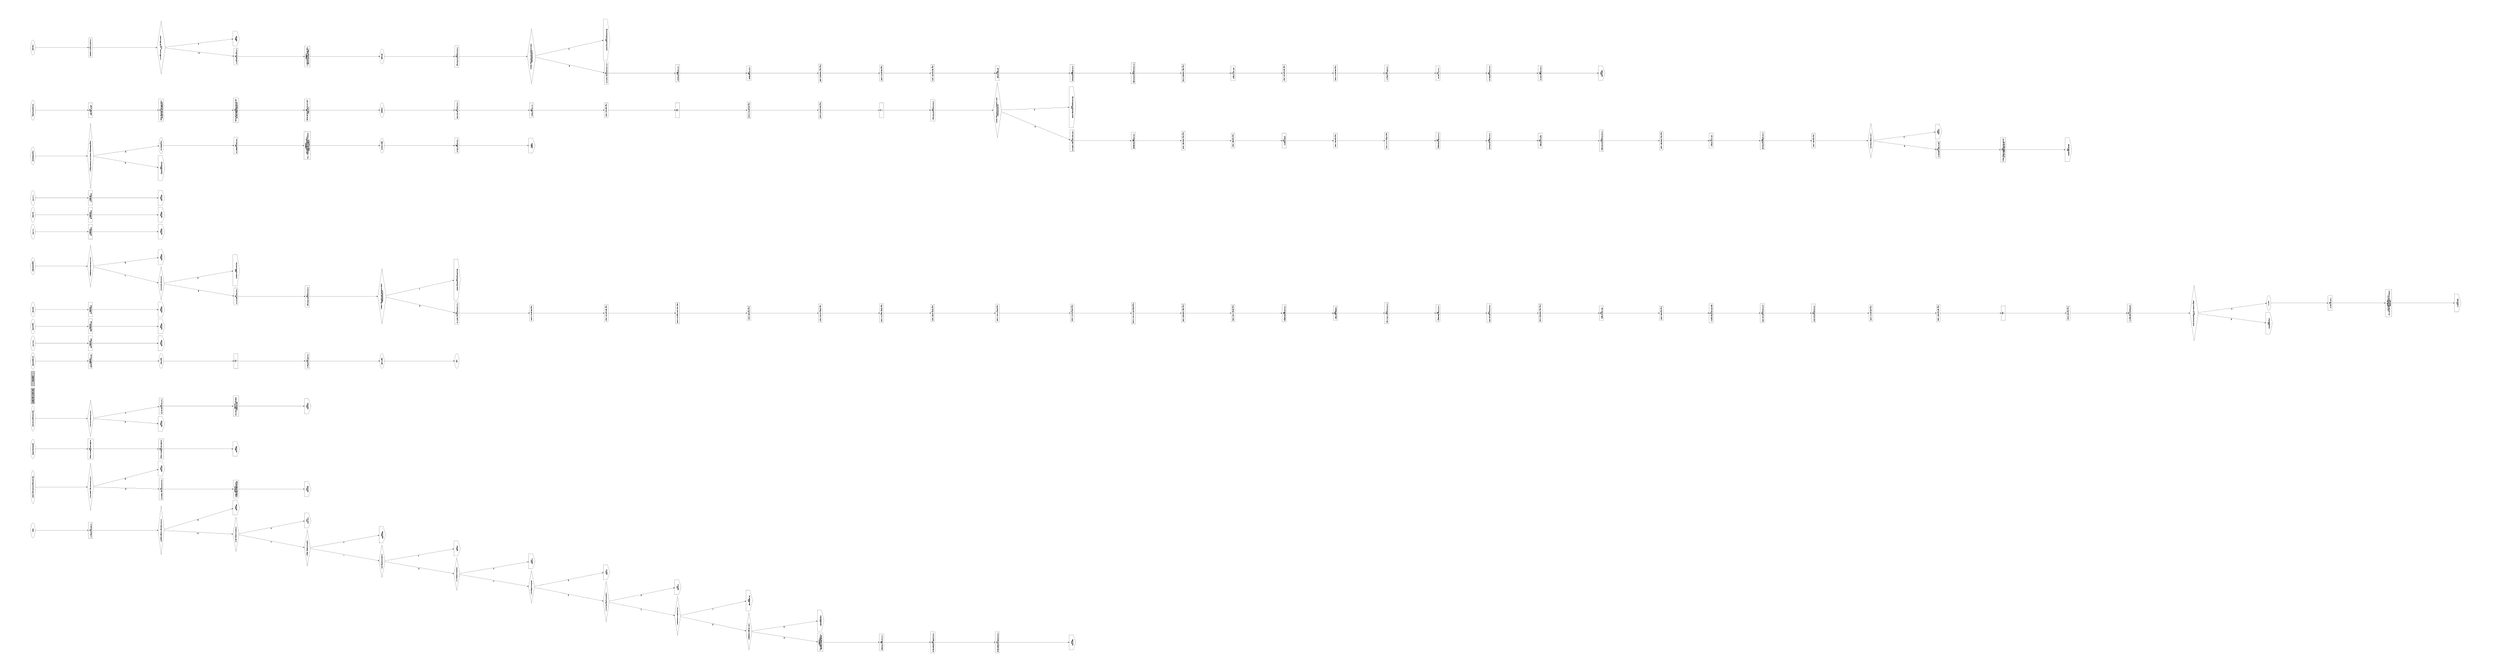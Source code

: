 digraph {

// Graph Attributes
graph[page="8.5,11" ratio="auto" pagedir="BR" orientation="landscape" margin="0.25" nodesep="0.25" ]

// Nodes
0[margin="0.125"fontsize="10"width="2"shape="oval"label="START"]
256[margin="0.125"fontsize="10"width="2"shape="diamond"label="Is Low Demin Water pressure FSS B = 1?"]
257[margin="0.125"fontsize="10"width="2"shape="box"label="Set:\nLow Demin Water pressure FSS B to 1"]
2[margin="0.125"fontsize="10"width="2"shape="box"label="Set:\n1A Sample In Progress to 1"]
258[margin="0.125"fontsize="10"width="2"shape="box"label="LogEvent:\n Demin water pressure is low - \n1A Causticizer stream aborted"]
259[margin="0.125"fontsize="10"width="2"shape="invhouse"label="Goto:\nSkip_Stream"]
261[margin="0.125"fontsize="10"width="2"shape="oval"label="Trigger_Intensity_Test"]
6[margin="0.125"fontsize="10"width="2"shape="diamond"label="Is Enable Disable 1A Caust from DCS = 0?"]
262[margin="0.125"fontsize="10"width="2"shape="box"label="Set:\nhidden 1A Intensity Test Trigger to \n1"]
263[margin="0.125"fontsize="10"width="2"shape="box"label="Set:\nhidden 1A Intensity Test Trigger to \n0"]
264[margin="0.125"fontsize="10"width="2"shape="invhouse"label="Goto:\nEnd_Stream"]
10250[margin="0.125"fontsize="10"width="2"shape="invhouse"label="Goto:\nSkip_Stream"]
9997[margin="0.125"fontsize="10"width="2"shape="box"label="Config: Year - Month - Day"style="filled"fillcolor="grey"]
9998[margin="0.125"fontsize="10"width="2"shape="box"label="Test Graph"style="filled"fillcolor="grey"]
14[margin="0.125"fontsize="10"width="2"shape="diamond"label="Is CGL Sample In Progress1?"]
9999[margin="0.125"fontsize="10"width="2"shape="oval"label="END"]
15[margin="0.125"fontsize="10"width="2"shape="diamond"label="Is Slaker Sample In Progress1?"]
10256[margin="0.125"fontsize="10"width="2"shape="invhouse"label="Goto:\nSkip_Stream"]
17[margin="0.125"fontsize="10"width="2"shape="diamond"label="Is 3A Sample In Progress1?"]
18[margin="0.125"fontsize="10"width="2"shape="diamond"label="Is 1B Sample In Progress1?"]
19[margin="0.125"fontsize="10"width="2"shape="diamond"label="Is 4B Sample In Progress1?"]
20[margin="0.125"fontsize="10"width="2"shape="diamond"label="Is WL to Dig Sample In Progress1?"]
10006[margin="0.125"fontsize="10"width="2"shape="invhouse"label="Goto:\nSkip_Stream"]
278[margin="0.125"fontsize="10"width="2"shape="oval"label="Report_CGL"]
23[margin="0.125"fontsize="10"width="2"shape="diamond"label="Is Reference In Progress FSS B1?"]
279[margin="0.125"fontsize="10"width="2"shape="box"label="LogEvent:\n CGL is in progress"]
280[margin="0.125"fontsize="10"width="2"shape="invhouse"label="Goto:\nSkip_Stream"]
282[margin="0.125"fontsize="10"width="2"shape="oval"label="Report_Slaker"]
283[margin="0.125"fontsize="10"width="2"shape="box"label="LogEvent:\n Slaker is in progress"]
284[margin="0.125"fontsize="10"width="2"shape="invhouse"label="Goto:\nSkip_Stream"]
10014[margin="0.125"fontsize="10"width="2"shape="invhouse"label="Goto:\nReport_CGL"]
10015[margin="0.125"fontsize="10"width="2"shape="invhouse"label="Goto:\nReport_Slaker"]
31[margin="0.125"fontsize="10"width="2"shape="diamond"label="Is Reference Stream FSS B = 1?"]
32[margin="0.125"fontsize="10"width="2"shape="box"label="LogEvent:\n FSS2 reference is disabled 1A \nCausticizer stream aborted"]
10017[margin="0.125"fontsize="10"width="2"shape="invhouse"label="Goto:\nReport_3A"]
33[margin="0.125"fontsize="10"width="2"shape="box"label="Set:\nReference Stream FSS B to 1"]
10018[margin="0.125"fontsize="10"width="2"shape="invhouse"label="Goto:\nReport_1B"]
34[margin="0.125"fontsize="10"width="2"shape="box"label="Set:\nhidden Reference Trigger FSS B to 1"]
290[margin="0.125"fontsize="10"width="2"shape="oval"label="Report_3A"]
10019[margin="0.125"fontsize="10"width="2"shape="invhouse"label="Goto:\nReport_4B"]
35[margin="0.125"fontsize="10"width="2"shape="box"label="Set:\nhidden Reference Trigger FSS B to 0"]
291[margin="0.125"fontsize="10"width="2"shape="box"label="LogEvent:\n 3A is in progress"]
10020[margin="0.125"fontsize="10"width="2"shape="invhouse"label="Goto:\nReport_WL"]
36[margin="0.125"fontsize="10"width="2"shape="invhouse"label="Goto:\nSkip_Stream"]
292[margin="0.125"fontsize="10"width="2"shape="invhouse"label="Goto:\nSkip_Stream"]
38[margin="0.125"fontsize="10"width="2"shape="oval"label="Reference_Enabled"]
294[margin="0.125"fontsize="10"width="2"shape="oval"label="Report_1B"]
10023[margin="0.125"fontsize="10"width="2"shape="invhouse"label="Goto:\nReport_Ref_FSS_B"]
295[margin="0.125"fontsize="10"width="2"shape="box"label="LogEvent:\n 1B is in progress"]
40[margin="0.125"fontsize="10"width="2"shape="diamond"label="Is Reference In Progress FSS B = 1?"]
296[margin="0.125"fontsize="10"width="2"shape="invhouse"label="Goto:\nSkip_Stream"]
298[margin="0.125"fontsize="10"width="2"shape="oval"label="Report_4B"]
299[margin="0.125"fontsize="10"width="2"shape="box"label="LogEvent:\n 4B is in progress"]
44[margin="0.125"fontsize="10"width="2"shape="diamond"label="Is PS201B-Air Pressure = 0?"]
300[margin="0.125"fontsize="10"width="2"shape="invhouse"label="Goto:\nSkip_Stream"]
46[margin="0.125"fontsize="10"width="2"shape="box"label="Set:\nLow Air Pressure FSS B to 0"]
302[margin="0.125"fontsize="10"width="2"shape="oval"label="Report_WL"]
10031[margin="0.125"fontsize="10"width="2"shape="invhouse"label="Goto:\nReference_Enabled"]
303[margin="0.125"fontsize="10"width="2"shape="box"label="LogEvent:\n WL is in progress"]
304[margin="0.125"fontsize="10"width="2"shape="invhouse"label="Goto:\nSkip_Stream"]
49[margin="0.125"fontsize="10"width="2"shape="box"label="Set:\nWater Pump B Command To DCS to 1"]
52[margin="0.125"fontsize="10"width="2"shape="diamond"label="Is Demin Water Pressure FSS BMinimum Demin \nWater Pressure FSS B?"]
55[margin="0.125"fontsize="10"width="2"shape="box"label="Set:\nLow Demin Water pressure FSS B to 0"]
10040[margin="0.125"fontsize="10"width="2"shape="invhouse"label="Goto:\nSkip_Stream"]
58[margin="0.125"fontsize="10"width="2"shape="box"label="Close: SV1B Cell Inlet Valve"]
314[margin="0.125"fontsize="10"width="2"shape="oval"label="Report_Ref_FSS_B"]
59[margin="0.125"fontsize="10"width="2"shape="box"label="Close: SV2B Cell Outlet Valve"]
315[margin="0.125"fontsize="10"width="2"shape="box"label="LogEvent:\n Ref FSS_B is in progress"]
10044[margin="0.125"fontsize="10"width="2"shape="invhouse"label="Goto:\nAir_Pressure_Alarm_And_Skip"]
60[margin="0.125"fontsize="10"width="2"shape="box"label="Close: SV4B Slaker Flush Water Valve"]
317[margin="0.125"fontsize="10"width="2"shape="oval"label="Skip_Stream"]
61[margin="0.125"fontsize="10"width="2"shape="box"label="Close: SV5B Drain Valve"]
318[margin="0.125"fontsize="10"width="2"shape="box"label="Wait:\n10"]
62[margin="0.125"fontsize="10"width="2"shape="box"label="Close: SV6B CGL Sample Valve"]
319[margin="0.125"fontsize="10"width="2"shape="box"label="Set:\n1A Sample In Progress to 0"]
63[margin="0.125"fontsize="10"width="2"shape="box"label="Close: SV7B Slaker Sample Valve"]
320[margin="0.125"fontsize="10"width="2"shape="oval"label="End_Stream"]
64[margin="0.125"fontsize="10"width="2"shape="box"label="Close: SV9B 3A Sample Valve"]
65[margin="0.125"fontsize="10"width="2"shape="box"label="Close: SV10B 1B Sample Valve"]
66[margin="0.125"fontsize="10"width="2"shape="box"label="Close: SV11B 4B Sample Valve"]
67[margin="0.125"fontsize="10"width="2"shape="box"label="Close: SV12B WL to Dig Sample Valve"]
10052[margin="0.125"fontsize="10"width="2"shape="invhouse"label="Goto:\nDemin_Water_Pressure_Alarm_And_Skip"]
70[margin="0.125"fontsize="10"width="2"shape="box"label="Open: SV3B Demin Water Valve"]
71[margin="0.125"fontsize="10"width="2"shape="box"label="Open: SV8B 1A Sample Valve"]
73[margin="0.125"fontsize="10"width="2"shape="box"label="Set:\nBackflushing Flag FSS B to 1"]
76[margin="0.125"fontsize="10"width="2"shape="box"label="Wait:\nDelay Initial Backflush"]
79[margin="0.125"fontsize="10"width="2"shape="box"label="Set:\nWater Pump B Command To DCS to 0"]
82[margin="0.125"fontsize="10"width="2"shape="box"label="Set:\nBackflushing Flag FSS B to 0"]
83[margin="0.125"fontsize="10"width="2"shape="box"label="Set:\nLiquor Through Drain FSS B to 1"]
85[margin="0.125"fontsize="10"width="2"shape="box"label="Close: SV3B Demin Water Valve"]
86[margin="0.125"fontsize="10"width="2"shape="box"label="Wait:\nDelay To Close SV3B"]
87[margin="0.125"fontsize="10"width="2"shape="box"label="Open: SV5B Drain Valve"]
90[margin="0.125"fontsize="10"width="2"shape="box"label="Wait:\n1A Delay Sample Through Drain"]
93[margin="0.125"fontsize="10"width="2"shape="box"label="Set:\nLiquor Through Drain FSS B to 0"]
94[margin="0.125"fontsize="10"width="2"shape="box"label="Set:\nLiquor Through Cell FSS B to 1"]
97[margin="0.125"fontsize="10"width="2"shape="box"label="Open: SV1B Cell Inlet Valve"]
98[margin="0.125"fontsize="10"width="2"shape="box"label="Open: SV2B Cell Outlet Valve"]
99[margin="0.125"fontsize="10"width="2"shape="box"label="Wait:\n2"]
100[margin="0.125"fontsize="10"width="2"shape="box"label="Close: SV5B Drain Valve"]
103[margin="0.125"fontsize="10"width="2"shape="box"label="Wait:\n1A Delay Before Checking Flow"]
106[margin="0.125"fontsize="10"width="2"shape="diamond"label="Is Flow Through Cell FSS B1A Minimum Sample \nFlow?"]
108[margin="0.125"fontsize="10"width="2"shape="invhouse"label="Goto:\nCheck_Temperature"]
110[margin="0.125"fontsize="10"width="2"shape="oval"label="Low_Flow"]
112[margin="0.125"fontsize="10"width="2"shape="box"label="Set:\nLow Flow FSS B to 1"]
113[margin="0.125"fontsize="10"width="2"shape="box"label="LogEvent:\n West WLPF sample flow is low \n: Flow Through Cell FSS B Limit = 1A Minimum \nSample Flow"]
114[margin="0.125"fontsize="10"width="2"shape="invhouse"label="Goto:\nNo_Liquor_Flag"]
116[margin="0.125"fontsize="10"width="2"shape="oval"label="Check_Temperature"]
118[margin="0.125"fontsize="10"width="2"shape="diamond"label="Is Sample Temp FSS B1A Minimum Sample Temperature?"]
120[margin="0.125"fontsize="10"width="2"shape="invhouse"label="Goto:\nSample_Conditions_OK"]
122[margin="0.125"fontsize="10"width="2"shape="oval"label="Low_Temperature"]
124[margin="0.125"fontsize="10"width="2"shape="box"label="Set:\nLow Temperature FSS B to 1"]
125[margin="0.125"fontsize="10"width="2"shape="box"label="LogEvent:\n West WLPF sample temperature \nis low : Sample Temp FSS B Limit = 1A Minimum \nSample Temperature"]
127[margin="0.125"fontsize="10"width="2"shape="oval"label="No_Liquor_Flag"]
128[margin="0.125"fontsize="10"width="2"shape="box"label="Set:\nNo Liquor Flag FSS B to 1"]
130[margin="0.125"fontsize="10"width="2"shape="invhouse"label="Goto:\nBackflush"]
132[margin="0.125"fontsize="10"width="2"shape="oval"label="Sample_Conditions_OK"]
133[margin="0.125"fontsize="10"width="2"shape="box"label="Wait:\nDelay after Criteria"]
136[margin="0.125"fontsize="10"width="2"shape="box"label="Set:\nhidden Sample Flow Through Cell FSS \nB to Flow Through Cell FSS B"]
137[margin="0.125"fontsize="10"width="2"shape="box"label="Set:\nhidden Sample Temperature Through Cell \nFSS B to Sample Temp FSS B"]
138[margin="0.125"fontsize="10"width="2"shape="box"label="Set:\nhidden Cell Temperature FSS B to Cell \nTemp FSS B"]
140[margin="0.125"fontsize="10"width="2"shape="oval"label="Backflush"]
142[margin="0.125"fontsize="10"width="2"shape="box"label="Set:\nLiquor Through Cell FSS B to 0"]
143[margin="0.125"fontsize="10"width="2"shape="box"label="Set:\nSettling Flag FSS B to 1"]
146[margin="0.125"fontsize="10"width="2"shape="box"label="Open: SV5B Drain Valve"]
147[margin="0.125"fontsize="10"width="2"shape="box"label="Wait:\n2"]
148[margin="0.125"fontsize="10"width="2"shape="box"label="Close: SV1B Cell Inlet Valve"]
149[margin="0.125"fontsize="10"width="2"shape="box"label="Close: SV2B Cell Outlet Valve"]
150[margin="0.125"fontsize="10"width="2"shape="box"label="Wait:\n2"]
153[margin="0.125"fontsize="10"width="2"shape="box"label="Set:\nWater Pump B Command To DCS to 1"]
156[margin="0.125"fontsize="10"width="2"shape="diamond"label="Is Demin Water Pressure FSS BMinimum Demin \nWater Pressure FSS B?"]
159[margin="0.125"fontsize="10"width="2"shape="box"label="Set:\nLow Demin Water pressure FSS B to 0"]
162[margin="0.125"fontsize="10"width="2"shape="box"label="Set:\nBackflushing Flag FSS B to 1"]
163[margin="0.125"fontsize="10"width="2"shape="box"label="Open: SV3B Demin Water Valve"]
164[margin="0.125"fontsize="10"width="2"shape="box"label="Close: SV5B Drain Valve"]
167[margin="0.125"fontsize="10"width="2"shape="box"label="Wait:\n1A Delay To Flush"]
170[margin="0.125"fontsize="10"width="2"shape="box"label="Open: SV5B Drain Valve"]
171[margin="0.125"fontsize="10"width="2"shape="box"label="Close: SV8B 1A Sample Valve"]
10156[margin="0.125"fontsize="10"width="2"shape="invhouse"label="Goto:\nDemin_Water_Pressure_Alarm_And_Skip"]
173[margin="0.125"fontsize="10"width="2"shape="box"label="Set:\nBackflushing Flag FSS B to 0"]
174[margin="0.125"fontsize="10"width="2"shape="box"label="Set:\nFlushing Drain Flag FSS B to 1"]
176[margin="0.125"fontsize="10"width="2"shape="box"label="Wait:\nDelay To Flush Drain"]
179[margin="0.125"fontsize="10"width="2"shape="box"label="Set:\nWater Pump B Command To DCS to 0"]
182[margin="0.125"fontsize="10"width="2"shape="box"label="Close: SV3B Demin Water Valve"]
183[margin="0.125"fontsize="10"width="2"shape="box"label="Wait:\nDelay To Close SV3B"]
184[margin="0.125"fontsize="10"width="2"shape="box"label="Set:\nFlushing Drain Flag FSS B to 0"]
185[margin="0.125"fontsize="10"width="2"shape="box"label="Close: SV5B Drain Valve"]
188[margin="0.125"fontsize="10"width="2"shape="diamond"label="Is No Liquor Flag FSS B = 1?"]
191[margin="0.125"fontsize="10"width="2"shape="box"label="Wait:\n1A Additional Delay To Settle"]
193[margin="0.125"fontsize="10"width="2"shape="box"label="Set:\nhidden Sample Temperature Through Cell \nFSS B to Sample Temp FSS B"]
196[margin="0.125"fontsize="10"width="2"shape="invhouse"label="Goto:\nTrigger_Intensity_Test"]
198[margin="0.125"fontsize="10"width="2"shape="oval"label="Bad_Value"]
200[margin="0.125"fontsize="10"width="2"shape="box"label="Increment 1A Alarm Counter by 1"]
203[margin="0.125"fontsize="10"width="2"shape="diamond"label="Is 1A Alarm Counter < 1A Max Alarm Counter \nLimit?"]
10188[margin="0.125"fontsize="10"width="2"shape="invhouse"label="Goto:\nBad_Value"]
206[margin="0.125"fontsize="10"width="2"shape="box"label="Set:\n1A Measurement Status to 0"]
207[margin="0.125"fontsize="10"width="2"shape="box"label="LogEvent:\n 1A Causticizer Measurement status \nbad in 1A Causticizer Phase 1"]
209[margin="0.125"fontsize="10"width="2"shape="oval"label="Clean_Cell"]
211[margin="0.125"fontsize="10"width="2"shape="box"label="Set:\nWater Pump B Command To DCS to 1"]
214[margin="0.125"fontsize="10"width="2"shape="diamond"label="Is Demin Water Pressure FSS BMinimum Demin \nWater Pressure FSS B?"]
217[margin="0.125"fontsize="10"width="2"shape="box"label="Set:\nLow Demin Water pressure FSS B to 0"]
10203[margin="0.125"fontsize="10"width="2"shape="invhouse"label="Goto:\nClean_Cell"]
220[margin="0.125"fontsize="10"width="2"shape="box"label="Set:\nFlushing cell Flag FSS B to 1"]
221[margin="0.125"fontsize="10"width="2"shape="box"label="Set:\nSettling Flag FSS B to 0"]
224[margin="0.125"fontsize="10"width="2"shape="box"label="Open: SV3B Demin Water Valve"]
225[margin="0.125"fontsize="10"width="2"shape="box"label="Open: SV1B Cell Inlet Valve"]
226[margin="0.125"fontsize="10"width="2"shape="box"label="Open: SV2B Cell Outlet Valve"]
228[margin="0.125"fontsize="10"width="2"shape="box"label="Wait:\nDelay To Clean Cell"]
10214[margin="0.125"fontsize="10"width="2"shape="invhouse"label="Goto:\nDemin_Water_Pressure_Alarm_And_Skip"]
231[margin="0.125"fontsize="10"width="2"shape="box"label="Set:\nFlushing cell Flag FSS B to 0"]
234[margin="0.125"fontsize="10"width="2"shape="box"label="Set:\nWater Pump B Command To DCS to 0"]
237[margin="0.125"fontsize="10"width="2"shape="box"label="Close: SV3B Demin Water Valve"]
238[margin="0.125"fontsize="10"width="2"shape="box"label="Wait:\nDelay To Close SV3B"]
239[margin="0.125"fontsize="10"width="2"shape="box"label="Close: SV2B Cell Outlet Valve"]
240[margin="0.125"fontsize="10"width="2"shape="box"label="Close: SV1B Cell Inlet Valve"]
243[margin="0.125"fontsize="10"width="2"shape="box"label="Set:\n1A Sample In Progress to 0"]
244[margin="0.125"fontsize="10"width="2"shape="box"label="Set:\nLow Flow FSS B to 0"]
245[margin="0.125"fontsize="10"width="2"shape="box"label="Set:\nLow Temperature FSS B to 0"]
246[margin="0.125"fontsize="10"width="2"shape="box"label="Set:\nNo Liquor Flag FSS B to 0"]
247[margin="0.125"fontsize="10"width="2"shape="invhouse"label="Goto:\nEnd_Stream"]
249[margin="0.125"fontsize="10"width="2"shape="oval"label="Air_Pressure_Alarm_And_Skip"]
250[margin="0.125"fontsize="10"width="2"shape="diamond"label="Is Low Air Pressure FSS B = 1?"]
251[margin="0.125"fontsize="10"width="2"shape="box"label="Set:\nLow Air Pressure FSS B to 1"]
252[margin="0.125"fontsize="10"width="2"shape="box"label="LogEvent:\n Air pressure is low - 1A Causticizer \nstream aborted"]
253[margin="0.125"fontsize="10"width="2"shape="invhouse"label="Goto:\nSkip_Stream"]
255[margin="0.125"fontsize="10"width="2"shape="oval"label="Demin_Water_Pressure_Alarm_And_Skip"]

// Edges
257 -> 258[margin="0.125"fontsize="10"width="2"]
224 -> 225[margin="0.125"fontsize="10"width="2"]
226 -> 228[margin="0.125"fontsize="10"width="2"]
63 -> 64[margin="0.125"fontsize="10"width="2"]
15 -> 17[margin="0.125"fontsize="10"width="2"xlabel="No"]
128 -> 130[margin="0.125"fontsize="10"width="2"]
100 -> 103[margin="0.125"fontsize="10"width="2"]
15 -> 10015[margin="0.125"fontsize="10"width="2"xlabel="Yes"]
146 -> 147[margin="0.125"fontsize="10"width="2"]
314 -> 315[margin="0.125"fontsize="10"width="2"]
246 -> 247[margin="0.125"fontsize="10"width="2"]
35 -> 36[margin="0.125"fontsize="10"width="2"]
159 -> 162[margin="0.125"fontsize="10"width="2"]
52 -> 10052[margin="0.125"fontsize="10"width="2"xlabel="Yes"]
251 -> 252[margin="0.125"fontsize="10"width="2"]
71 -> 73[margin="0.125"fontsize="10"width="2"]
124 -> 125[margin="0.125"fontsize="10"width="2"]
263 -> 264[margin="0.125"fontsize="10"width="2"]
58 -> 59[margin="0.125"fontsize="10"width="2"]
173 -> 174[margin="0.125"fontsize="10"width="2"]
23 -> 10023[margin="0.125"fontsize="10"width="2"xlabel="Yes"]
14 -> 10014[margin="0.125"fontsize="10"width="2"xlabel="Yes"]
237 -> 238[margin="0.125"fontsize="10"width="2"]
44 -> 46[margin="0.125"fontsize="10"width="2"xlabel="No"]
87 -> 90[margin="0.125"fontsize="10"width="2"]
143 -> 146[margin="0.125"fontsize="10"width="2"]
82 -> 83[margin="0.125"fontsize="10"width="2"]
156 -> 10156[margin="0.125"fontsize="10"width="2"xlabel="Yes"]
127 -> 128[margin="0.125"fontsize="10"width="2"]
171 -> 173[margin="0.125"fontsize="10"width="2"]
44 -> 10044[margin="0.125"fontsize="10"width="2"xlabel="Yes"]
240 -> 243[margin="0.125"fontsize="10"width="2"]
110 -> 112[margin="0.125"fontsize="10"width="2"]
303 -> 304[margin="0.125"fontsize="10"width="2"]
148 -> 149[margin="0.125"fontsize="10"width="2"]
174 -> 176[margin="0.125"fontsize="10"width="2"]
156 -> 159[margin="0.125"fontsize="10"width="2"xlabel="No"]
188 -> 10188[margin="0.125"fontsize="10"width="2"xlabel="Yes"]
198 -> 200[margin="0.125"fontsize="10"width="2"]
258 -> 259[margin="0.125"fontsize="10"width="2"]
118 -> 120[margin="0.125"fontsize="10"width="2"xlabel="No"]
320 -> 9999[margin="0.125"fontsize="10"width="2"]
122 -> 124[margin="0.125"fontsize="10"width="2"]
234 -> 237[margin="0.125"fontsize="10"width="2"]
262 -> 263[margin="0.125"fontsize="10"width="2"]
67 -> 70[margin="0.125"fontsize="10"width="2"]
211 -> 214[margin="0.125"fontsize="10"width="2"]
188 -> 191[margin="0.125"fontsize="10"width="2"xlabel="No"]
256 -> 257[margin="0.125"fontsize="10"width="2"xlabel="No"]
59 -> 60[margin="0.125"fontsize="10"width="2"]
302 -> 303[margin="0.125"fontsize="10"width="2"]
217 -> 220[margin="0.125"fontsize="10"width="2"]
255 -> 256[margin="0.125"fontsize="10"width="2"]
18 -> 10018[margin="0.125"fontsize="10"width="2"xlabel="Yes"]
49 -> 52[margin="0.125"fontsize="10"width="2"]
244 -> 245[margin="0.125"fontsize="10"width="2"]
66 -> 67[margin="0.125"fontsize="10"width="2"]
20 -> 23[margin="0.125"fontsize="10"width="2"xlabel="No"]
283 -> 284[margin="0.125"fontsize="10"width="2"]
85 -> 86[margin="0.125"fontsize="10"width="2"]
299 -> 300[margin="0.125"fontsize="10"width="2"]
79 -> 82[margin="0.125"fontsize="10"width="2"]
221 -> 224[margin="0.125"fontsize="10"width="2"]
113 -> 114[margin="0.125"fontsize="10"width="2"]
298 -> 299[margin="0.125"fontsize="10"width="2"]
6 -> 10006[margin="0.125"fontsize="10"width="2"xlabel="Yes"]
193 -> 196[margin="0.125"fontsize="10"width="2"]
40 -> 10040[margin="0.125"fontsize="10"width="2"xlabel="Yes"]
176 -> 179[margin="0.125"fontsize="10"width="2"]
228 -> 231[margin="0.125"fontsize="10"width="2"]
206 -> 207[margin="0.125"fontsize="10"width="2"]
73 -> 76[margin="0.125"fontsize="10"width="2"]
112 -> 113[margin="0.125"fontsize="10"width="2"]
162 -> 163[margin="0.125"fontsize="10"width="2"]
97 -> 98[margin="0.125"fontsize="10"width="2"]
140 -> 142[margin="0.125"fontsize="10"width="2"]
207 -> 209[margin="0.125"fontsize="10"width="2"]
150 -> 153[margin="0.125"fontsize="10"width="2"]
249 -> 250[margin="0.125"fontsize="10"width="2"]
167 -> 170[margin="0.125"fontsize="10"width="2"]
182 -> 183[margin="0.125"fontsize="10"width="2"]
318 -> 319[margin="0.125"fontsize="10"width="2"]
185 -> 188[margin="0.125"fontsize="10"width="2"]
294 -> 295[margin="0.125"fontsize="10"width="2"]
65 -> 66[margin="0.125"fontsize="10"width="2"]
209 -> 211[margin="0.125"fontsize="10"width="2"]
23 -> 31[margin="0.125"fontsize="10"width="2"xlabel="No"]
238 -> 239[margin="0.125"fontsize="10"width="2"]
225 -> 226[margin="0.125"fontsize="10"width="2"]
243 -> 244[margin="0.125"fontsize="10"width="2"]
99 -> 100[margin="0.125"fontsize="10"width="2"]
163 -> 164[margin="0.125"fontsize="10"width="2"]
55 -> 58[margin="0.125"fontsize="10"width="2"]
31 -> 10031[margin="0.125"fontsize="10"width="2"xlabel="Yes"]
245 -> 246[margin="0.125"fontsize="10"width="2"]
19 -> 20[margin="0.125"fontsize="10"width="2"xlabel="No"]
98 -> 99[margin="0.125"fontsize="10"width="2"]
170 -> 171[margin="0.125"fontsize="10"width="2"]
32 -> 33[margin="0.125"fontsize="10"width="2"]
295 -> 296[margin="0.125"fontsize="10"width="2"]
33 -> 34[margin="0.125"fontsize="10"width="2"]
203 -> 206[margin="0.125"fontsize="10"width="2"xlabel="No"]
137 -> 138[margin="0.125"fontsize="10"width="2"]
149 -> 150[margin="0.125"fontsize="10"width="2"]
250 -> 10250[margin="0.125"fontsize="10"width="2"xlabel="Yes"]
133 -> 136[margin="0.125"fontsize="10"width="2"]
76 -> 79[margin="0.125"fontsize="10"width="2"]
231 -> 234[margin="0.125"fontsize="10"width="2"]
179 -> 182[margin="0.125"fontsize="10"width="2"]
220 -> 221[margin="0.125"fontsize="10"width="2"]
291 -> 292[margin="0.125"fontsize="10"width="2"]
20 -> 10020[margin="0.125"fontsize="10"width="2"xlabel="Yes"]
290 -> 291[margin="0.125"fontsize="10"width="2"]
184 -> 185[margin="0.125"fontsize="10"width="2"]
256 -> 10256[margin="0.125"fontsize="10"width="2"xlabel="Yes"]
83 -> 85[margin="0.125"fontsize="10"width="2"]
61 -> 62[margin="0.125"fontsize="10"width="2"]
64 -> 65[margin="0.125"fontsize="10"width="2"]
317 -> 318[margin="0.125"fontsize="10"width="2"]
34 -> 35[margin="0.125"fontsize="10"width="2"]
38 -> 40[margin="0.125"fontsize="10"width="2"]
214 -> 217[margin="0.125"fontsize="10"width="2"xlabel="No"]
31 -> 32[margin="0.125"fontsize="10"width="2"xlabel="No"]
2 -> 6[margin="0.125"fontsize="10"width="2"]
70 -> 71[margin="0.125"fontsize="10"width="2"]
106 -> 110[margin="0.125"fontsize="10"width="2"xlabel="Yes"]
132 -> 133[margin="0.125"fontsize="10"width="2"]
203 -> 10203[margin="0.125"fontsize="10"width="2"xlabel="Yes"]
94 -> 97[margin="0.125"fontsize="10"width="2"]
250 -> 251[margin="0.125"fontsize="10"width="2"xlabel="No"]
138 -> 140[margin="0.125"fontsize="10"width="2"]
6 -> 14[margin="0.125"fontsize="10"width="2"xlabel="No"]
183 -> 184[margin="0.125"fontsize="10"width="2"]
17 -> 18[margin="0.125"fontsize="10"width="2"xlabel="No"]
19 -> 10019[margin="0.125"fontsize="10"width="2"xlabel="Yes"]
60 -> 61[margin="0.125"fontsize="10"width="2"]
90 -> 93[margin="0.125"fontsize="10"width="2"]
200 -> 203[margin="0.125"fontsize="10"width="2"]
46 -> 49[margin="0.125"fontsize="10"width="2"]
62 -> 63[margin="0.125"fontsize="10"width="2"]
136 -> 137[margin="0.125"fontsize="10"width="2"]
164 -> 167[margin="0.125"fontsize="10"width="2"]
18 -> 19[margin="0.125"fontsize="10"width="2"xlabel="No"]
279 -> 280[margin="0.125"fontsize="10"width="2"]
191 -> 193[margin="0.125"fontsize="10"width="2"]
125 -> 127[margin="0.125"fontsize="10"width="2"]
239 -> 240[margin="0.125"fontsize="10"width="2"]
106 -> 108[margin="0.125"fontsize="10"width="2"xlabel="No"]
153 -> 156[margin="0.125"fontsize="10"width="2"]
93 -> 94[margin="0.125"fontsize="10"width="2"]
282 -> 283[margin="0.125"fontsize="10"width="2"]
147 -> 148[margin="0.125"fontsize="10"width="2"]
261 -> 262[margin="0.125"fontsize="10"width="2"]
214 -> 10214[margin="0.125"fontsize="10"width="2"xlabel="Yes"]
142 -> 143[margin="0.125"fontsize="10"width="2"]
118 -> 122[margin="0.125"fontsize="10"width="2"xlabel="Yes"]
103 -> 106[margin="0.125"fontsize="10"width="2"]
116 -> 118[margin="0.125"fontsize="10"width="2"]
86 -> 87[margin="0.125"fontsize="10"width="2"]
14 -> 15[margin="0.125"fontsize="10"width="2"xlabel="No"]
40 -> 44[margin="0.125"fontsize="10"width="2"xlabel="No"]
319 -> 320[margin="0.125"fontsize="10"width="2"]
278 -> 279[margin="0.125"fontsize="10"width="2"]
252 -> 253[margin="0.125"fontsize="10"width="2"]
315 -> 317[margin="0.125"fontsize="10"width="2"]
52 -> 55[margin="0.125"fontsize="10"width="2"xlabel="No"]
0 -> 2[margin="0.125"fontsize="10"width="2"]
17 -> 10017[margin="0.125"fontsize="10"width="2"xlabel="Yes"]
}
